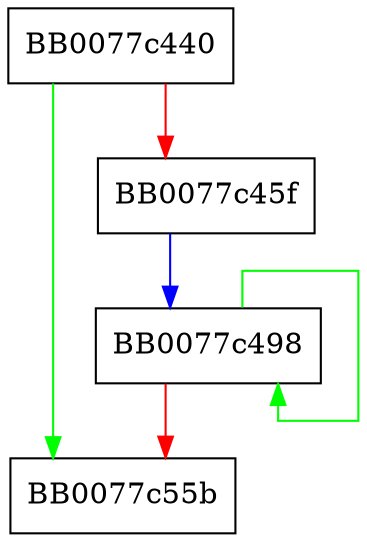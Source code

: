 digraph mdc2_body {
  node [shape="box"];
  graph [splines=ortho];
  BB0077c440 -> BB0077c55b [color="green"];
  BB0077c440 -> BB0077c45f [color="red"];
  BB0077c45f -> BB0077c498 [color="blue"];
  BB0077c498 -> BB0077c498 [color="green"];
  BB0077c498 -> BB0077c55b [color="red"];
}